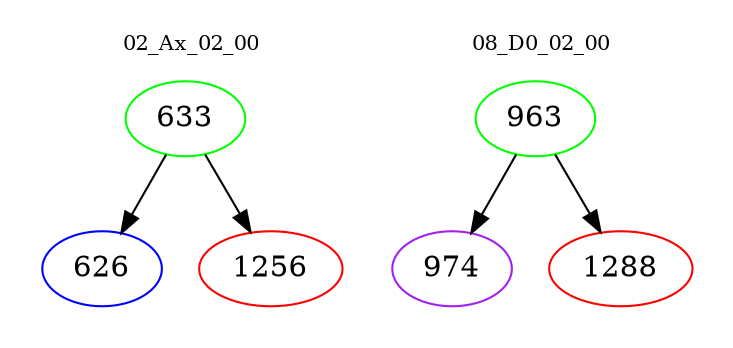 digraph{
subgraph cluster_0 {
color = white
label = "02_Ax_02_00";
fontsize=10;
T0_633 [label="633", color="green"]
T0_633 -> T0_626 [color="black"]
T0_626 [label="626", color="blue"]
T0_633 -> T0_1256 [color="black"]
T0_1256 [label="1256", color="red"]
}
subgraph cluster_1 {
color = white
label = "08_D0_02_00";
fontsize=10;
T1_963 [label="963", color="green"]
T1_963 -> T1_974 [color="black"]
T1_974 [label="974", color="purple"]
T1_963 -> T1_1288 [color="black"]
T1_1288 [label="1288", color="red"]
}
}
